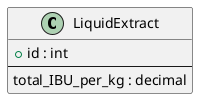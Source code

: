 @startuml

class "LiquidExtract" as LiquidExtract {
    + id : int
    --
    total_IBU_per_kg : decimal
}


@enduml